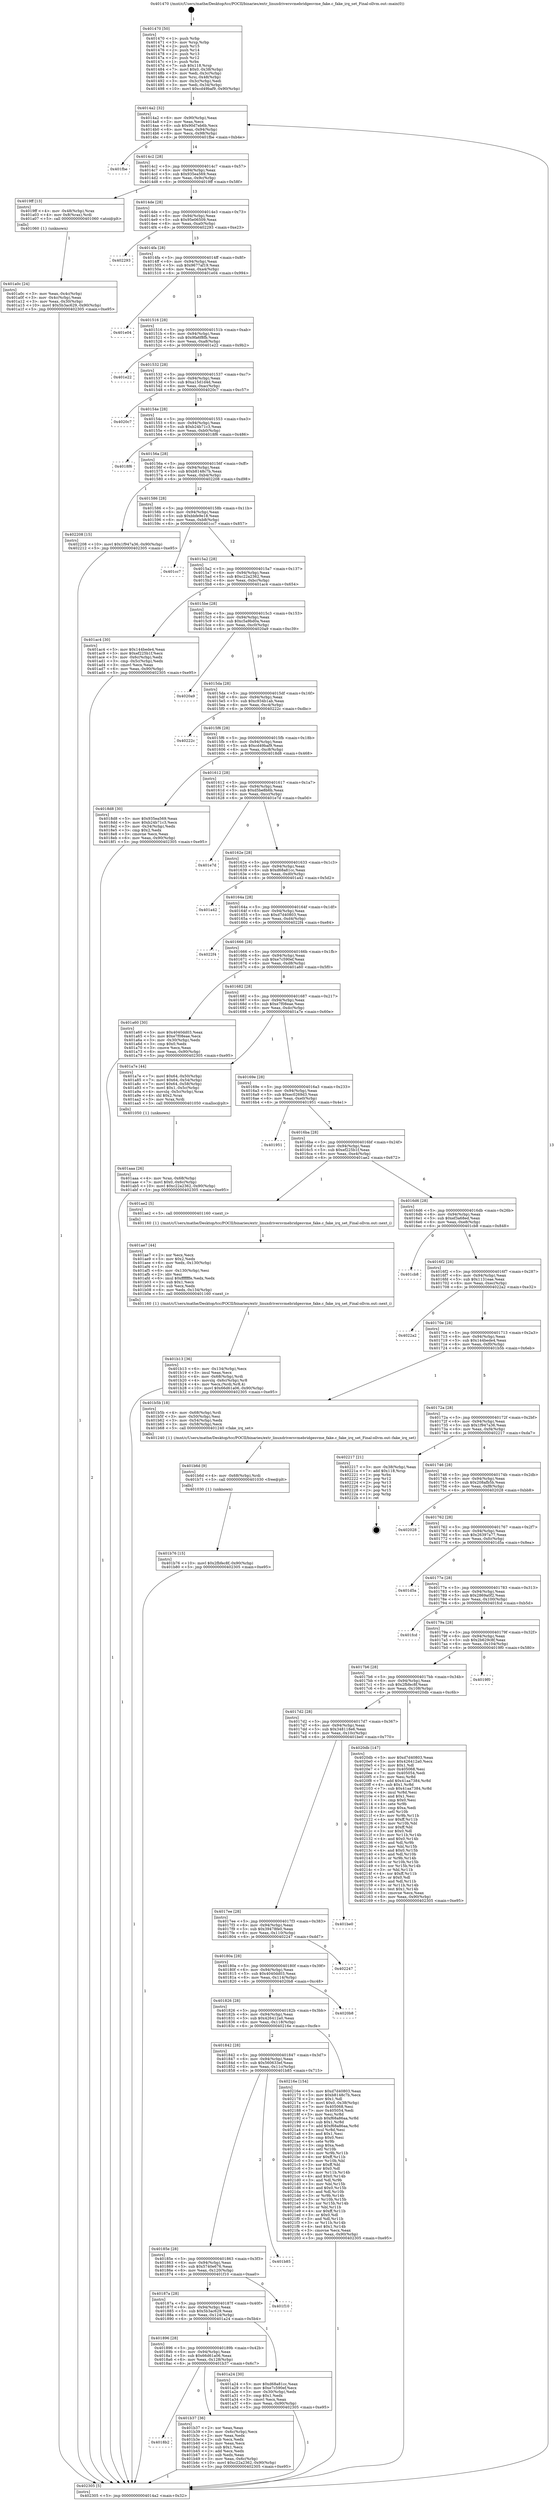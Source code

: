 digraph "0x401470" {
  label = "0x401470 (/mnt/c/Users/mathe/Desktop/tcc/POCII/binaries/extr_linuxdriversvmebridgesvme_fake.c_fake_irq_set_Final-ollvm.out::main(0))"
  labelloc = "t"
  node[shape=record]

  Entry [label="",width=0.3,height=0.3,shape=circle,fillcolor=black,style=filled]
  "0x4014a2" [label="{
     0x4014a2 [32]\l
     | [instrs]\l
     &nbsp;&nbsp;0x4014a2 \<+6\>: mov -0x90(%rbp),%eax\l
     &nbsp;&nbsp;0x4014a8 \<+2\>: mov %eax,%ecx\l
     &nbsp;&nbsp;0x4014aa \<+6\>: sub $0x90d7eb6b,%ecx\l
     &nbsp;&nbsp;0x4014b0 \<+6\>: mov %eax,-0x94(%rbp)\l
     &nbsp;&nbsp;0x4014b6 \<+6\>: mov %ecx,-0x98(%rbp)\l
     &nbsp;&nbsp;0x4014bc \<+6\>: je 0000000000401fbe \<main+0xb4e\>\l
  }"]
  "0x401fbe" [label="{
     0x401fbe\l
  }", style=dashed]
  "0x4014c2" [label="{
     0x4014c2 [28]\l
     | [instrs]\l
     &nbsp;&nbsp;0x4014c2 \<+5\>: jmp 00000000004014c7 \<main+0x57\>\l
     &nbsp;&nbsp;0x4014c7 \<+6\>: mov -0x94(%rbp),%eax\l
     &nbsp;&nbsp;0x4014cd \<+5\>: sub $0x935ea569,%eax\l
     &nbsp;&nbsp;0x4014d2 \<+6\>: mov %eax,-0x9c(%rbp)\l
     &nbsp;&nbsp;0x4014d8 \<+6\>: je 00000000004019ff \<main+0x58f\>\l
  }"]
  Exit [label="",width=0.3,height=0.3,shape=circle,fillcolor=black,style=filled,peripheries=2]
  "0x4019ff" [label="{
     0x4019ff [13]\l
     | [instrs]\l
     &nbsp;&nbsp;0x4019ff \<+4\>: mov -0x48(%rbp),%rax\l
     &nbsp;&nbsp;0x401a03 \<+4\>: mov 0x8(%rax),%rdi\l
     &nbsp;&nbsp;0x401a07 \<+5\>: call 0000000000401060 \<atoi@plt\>\l
     | [calls]\l
     &nbsp;&nbsp;0x401060 \{1\} (unknown)\l
  }"]
  "0x4014de" [label="{
     0x4014de [28]\l
     | [instrs]\l
     &nbsp;&nbsp;0x4014de \<+5\>: jmp 00000000004014e3 \<main+0x73\>\l
     &nbsp;&nbsp;0x4014e3 \<+6\>: mov -0x94(%rbp),%eax\l
     &nbsp;&nbsp;0x4014e9 \<+5\>: sub $0x95e06509,%eax\l
     &nbsp;&nbsp;0x4014ee \<+6\>: mov %eax,-0xa0(%rbp)\l
     &nbsp;&nbsp;0x4014f4 \<+6\>: je 0000000000402293 \<main+0xe23\>\l
  }"]
  "0x401b76" [label="{
     0x401b76 [15]\l
     | [instrs]\l
     &nbsp;&nbsp;0x401b76 \<+10\>: movl $0x2fbfec8f,-0x90(%rbp)\l
     &nbsp;&nbsp;0x401b80 \<+5\>: jmp 0000000000402305 \<main+0xe95\>\l
  }"]
  "0x402293" [label="{
     0x402293\l
  }", style=dashed]
  "0x4014fa" [label="{
     0x4014fa [28]\l
     | [instrs]\l
     &nbsp;&nbsp;0x4014fa \<+5\>: jmp 00000000004014ff \<main+0x8f\>\l
     &nbsp;&nbsp;0x4014ff \<+6\>: mov -0x94(%rbp),%eax\l
     &nbsp;&nbsp;0x401505 \<+5\>: sub $0x9677af19,%eax\l
     &nbsp;&nbsp;0x40150a \<+6\>: mov %eax,-0xa4(%rbp)\l
     &nbsp;&nbsp;0x401510 \<+6\>: je 0000000000401e04 \<main+0x994\>\l
  }"]
  "0x401b6d" [label="{
     0x401b6d [9]\l
     | [instrs]\l
     &nbsp;&nbsp;0x401b6d \<+4\>: mov -0x68(%rbp),%rdi\l
     &nbsp;&nbsp;0x401b71 \<+5\>: call 0000000000401030 \<free@plt\>\l
     | [calls]\l
     &nbsp;&nbsp;0x401030 \{1\} (unknown)\l
  }"]
  "0x401e04" [label="{
     0x401e04\l
  }", style=dashed]
  "0x401516" [label="{
     0x401516 [28]\l
     | [instrs]\l
     &nbsp;&nbsp;0x401516 \<+5\>: jmp 000000000040151b \<main+0xab\>\l
     &nbsp;&nbsp;0x40151b \<+6\>: mov -0x94(%rbp),%eax\l
     &nbsp;&nbsp;0x401521 \<+5\>: sub $0x9fa6f8fb,%eax\l
     &nbsp;&nbsp;0x401526 \<+6\>: mov %eax,-0xa8(%rbp)\l
     &nbsp;&nbsp;0x40152c \<+6\>: je 0000000000401e22 \<main+0x9b2\>\l
  }"]
  "0x4018b2" [label="{
     0x4018b2\l
  }", style=dashed]
  "0x401e22" [label="{
     0x401e22\l
  }", style=dashed]
  "0x401532" [label="{
     0x401532 [28]\l
     | [instrs]\l
     &nbsp;&nbsp;0x401532 \<+5\>: jmp 0000000000401537 \<main+0xc7\>\l
     &nbsp;&nbsp;0x401537 \<+6\>: mov -0x94(%rbp),%eax\l
     &nbsp;&nbsp;0x40153d \<+5\>: sub $0xa15d1d4d,%eax\l
     &nbsp;&nbsp;0x401542 \<+6\>: mov %eax,-0xac(%rbp)\l
     &nbsp;&nbsp;0x401548 \<+6\>: je 00000000004020c7 \<main+0xc57\>\l
  }"]
  "0x401b37" [label="{
     0x401b37 [36]\l
     | [instrs]\l
     &nbsp;&nbsp;0x401b37 \<+2\>: xor %eax,%eax\l
     &nbsp;&nbsp;0x401b39 \<+3\>: mov -0x6c(%rbp),%ecx\l
     &nbsp;&nbsp;0x401b3c \<+2\>: mov %eax,%edx\l
     &nbsp;&nbsp;0x401b3e \<+2\>: sub %ecx,%edx\l
     &nbsp;&nbsp;0x401b40 \<+2\>: mov %eax,%ecx\l
     &nbsp;&nbsp;0x401b42 \<+3\>: sub $0x1,%ecx\l
     &nbsp;&nbsp;0x401b45 \<+2\>: add %ecx,%edx\l
     &nbsp;&nbsp;0x401b47 \<+2\>: sub %edx,%eax\l
     &nbsp;&nbsp;0x401b49 \<+3\>: mov %eax,-0x6c(%rbp)\l
     &nbsp;&nbsp;0x401b4c \<+10\>: movl $0xc22a2362,-0x90(%rbp)\l
     &nbsp;&nbsp;0x401b56 \<+5\>: jmp 0000000000402305 \<main+0xe95\>\l
  }"]
  "0x4020c7" [label="{
     0x4020c7\l
  }", style=dashed]
  "0x40154e" [label="{
     0x40154e [28]\l
     | [instrs]\l
     &nbsp;&nbsp;0x40154e \<+5\>: jmp 0000000000401553 \<main+0xe3\>\l
     &nbsp;&nbsp;0x401553 \<+6\>: mov -0x94(%rbp),%eax\l
     &nbsp;&nbsp;0x401559 \<+5\>: sub $0xb24b71c3,%eax\l
     &nbsp;&nbsp;0x40155e \<+6\>: mov %eax,-0xb0(%rbp)\l
     &nbsp;&nbsp;0x401564 \<+6\>: je 00000000004018f6 \<main+0x486\>\l
  }"]
  "0x401b13" [label="{
     0x401b13 [36]\l
     | [instrs]\l
     &nbsp;&nbsp;0x401b13 \<+6\>: mov -0x134(%rbp),%ecx\l
     &nbsp;&nbsp;0x401b19 \<+3\>: imul %eax,%ecx\l
     &nbsp;&nbsp;0x401b1c \<+4\>: mov -0x68(%rbp),%rdi\l
     &nbsp;&nbsp;0x401b20 \<+4\>: movslq -0x6c(%rbp),%r8\l
     &nbsp;&nbsp;0x401b24 \<+4\>: mov %ecx,(%rdi,%r8,4)\l
     &nbsp;&nbsp;0x401b28 \<+10\>: movl $0x66d61a06,-0x90(%rbp)\l
     &nbsp;&nbsp;0x401b32 \<+5\>: jmp 0000000000402305 \<main+0xe95\>\l
  }"]
  "0x4018f6" [label="{
     0x4018f6\l
  }", style=dashed]
  "0x40156a" [label="{
     0x40156a [28]\l
     | [instrs]\l
     &nbsp;&nbsp;0x40156a \<+5\>: jmp 000000000040156f \<main+0xff\>\l
     &nbsp;&nbsp;0x40156f \<+6\>: mov -0x94(%rbp),%eax\l
     &nbsp;&nbsp;0x401575 \<+5\>: sub $0xb8148c7b,%eax\l
     &nbsp;&nbsp;0x40157a \<+6\>: mov %eax,-0xb4(%rbp)\l
     &nbsp;&nbsp;0x401580 \<+6\>: je 0000000000402208 \<main+0xd98\>\l
  }"]
  "0x401ae7" [label="{
     0x401ae7 [44]\l
     | [instrs]\l
     &nbsp;&nbsp;0x401ae7 \<+2\>: xor %ecx,%ecx\l
     &nbsp;&nbsp;0x401ae9 \<+5\>: mov $0x2,%edx\l
     &nbsp;&nbsp;0x401aee \<+6\>: mov %edx,-0x130(%rbp)\l
     &nbsp;&nbsp;0x401af4 \<+1\>: cltd\l
     &nbsp;&nbsp;0x401af5 \<+6\>: mov -0x130(%rbp),%esi\l
     &nbsp;&nbsp;0x401afb \<+2\>: idiv %esi\l
     &nbsp;&nbsp;0x401afd \<+6\>: imul $0xfffffffe,%edx,%edx\l
     &nbsp;&nbsp;0x401b03 \<+3\>: sub $0x1,%ecx\l
     &nbsp;&nbsp;0x401b06 \<+2\>: sub %ecx,%edx\l
     &nbsp;&nbsp;0x401b08 \<+6\>: mov %edx,-0x134(%rbp)\l
     &nbsp;&nbsp;0x401b0e \<+5\>: call 0000000000401160 \<next_i\>\l
     | [calls]\l
     &nbsp;&nbsp;0x401160 \{1\} (/mnt/c/Users/mathe/Desktop/tcc/POCII/binaries/extr_linuxdriversvmebridgesvme_fake.c_fake_irq_set_Final-ollvm.out::next_i)\l
  }"]
  "0x402208" [label="{
     0x402208 [15]\l
     | [instrs]\l
     &nbsp;&nbsp;0x402208 \<+10\>: movl $0x1f947a36,-0x90(%rbp)\l
     &nbsp;&nbsp;0x402212 \<+5\>: jmp 0000000000402305 \<main+0xe95\>\l
  }"]
  "0x401586" [label="{
     0x401586 [28]\l
     | [instrs]\l
     &nbsp;&nbsp;0x401586 \<+5\>: jmp 000000000040158b \<main+0x11b\>\l
     &nbsp;&nbsp;0x40158b \<+6\>: mov -0x94(%rbp),%eax\l
     &nbsp;&nbsp;0x401591 \<+5\>: sub $0xbbfe9e18,%eax\l
     &nbsp;&nbsp;0x401596 \<+6\>: mov %eax,-0xb8(%rbp)\l
     &nbsp;&nbsp;0x40159c \<+6\>: je 0000000000401cc7 \<main+0x857\>\l
  }"]
  "0x401aaa" [label="{
     0x401aaa [26]\l
     | [instrs]\l
     &nbsp;&nbsp;0x401aaa \<+4\>: mov %rax,-0x68(%rbp)\l
     &nbsp;&nbsp;0x401aae \<+7\>: movl $0x0,-0x6c(%rbp)\l
     &nbsp;&nbsp;0x401ab5 \<+10\>: movl $0xc22a2362,-0x90(%rbp)\l
     &nbsp;&nbsp;0x401abf \<+5\>: jmp 0000000000402305 \<main+0xe95\>\l
  }"]
  "0x401cc7" [label="{
     0x401cc7\l
  }", style=dashed]
  "0x4015a2" [label="{
     0x4015a2 [28]\l
     | [instrs]\l
     &nbsp;&nbsp;0x4015a2 \<+5\>: jmp 00000000004015a7 \<main+0x137\>\l
     &nbsp;&nbsp;0x4015a7 \<+6\>: mov -0x94(%rbp),%eax\l
     &nbsp;&nbsp;0x4015ad \<+5\>: sub $0xc22a2362,%eax\l
     &nbsp;&nbsp;0x4015b2 \<+6\>: mov %eax,-0xbc(%rbp)\l
     &nbsp;&nbsp;0x4015b8 \<+6\>: je 0000000000401ac4 \<main+0x654\>\l
  }"]
  "0x401896" [label="{
     0x401896 [28]\l
     | [instrs]\l
     &nbsp;&nbsp;0x401896 \<+5\>: jmp 000000000040189b \<main+0x42b\>\l
     &nbsp;&nbsp;0x40189b \<+6\>: mov -0x94(%rbp),%eax\l
     &nbsp;&nbsp;0x4018a1 \<+5\>: sub $0x66d61a06,%eax\l
     &nbsp;&nbsp;0x4018a6 \<+6\>: mov %eax,-0x128(%rbp)\l
     &nbsp;&nbsp;0x4018ac \<+6\>: je 0000000000401b37 \<main+0x6c7\>\l
  }"]
  "0x401ac4" [label="{
     0x401ac4 [30]\l
     | [instrs]\l
     &nbsp;&nbsp;0x401ac4 \<+5\>: mov $0x144bede4,%eax\l
     &nbsp;&nbsp;0x401ac9 \<+5\>: mov $0xef225b1f,%ecx\l
     &nbsp;&nbsp;0x401ace \<+3\>: mov -0x6c(%rbp),%edx\l
     &nbsp;&nbsp;0x401ad1 \<+3\>: cmp -0x5c(%rbp),%edx\l
     &nbsp;&nbsp;0x401ad4 \<+3\>: cmovl %ecx,%eax\l
     &nbsp;&nbsp;0x401ad7 \<+6\>: mov %eax,-0x90(%rbp)\l
     &nbsp;&nbsp;0x401add \<+5\>: jmp 0000000000402305 \<main+0xe95\>\l
  }"]
  "0x4015be" [label="{
     0x4015be [28]\l
     | [instrs]\l
     &nbsp;&nbsp;0x4015be \<+5\>: jmp 00000000004015c3 \<main+0x153\>\l
     &nbsp;&nbsp;0x4015c3 \<+6\>: mov -0x94(%rbp),%eax\l
     &nbsp;&nbsp;0x4015c9 \<+5\>: sub $0xc5a9bd0a,%eax\l
     &nbsp;&nbsp;0x4015ce \<+6\>: mov %eax,-0xc0(%rbp)\l
     &nbsp;&nbsp;0x4015d4 \<+6\>: je 00000000004020a9 \<main+0xc39\>\l
  }"]
  "0x401a24" [label="{
     0x401a24 [30]\l
     | [instrs]\l
     &nbsp;&nbsp;0x401a24 \<+5\>: mov $0xd68a81cc,%eax\l
     &nbsp;&nbsp;0x401a29 \<+5\>: mov $0xe7c590ef,%ecx\l
     &nbsp;&nbsp;0x401a2e \<+3\>: mov -0x30(%rbp),%edx\l
     &nbsp;&nbsp;0x401a31 \<+3\>: cmp $0x1,%edx\l
     &nbsp;&nbsp;0x401a34 \<+3\>: cmovl %ecx,%eax\l
     &nbsp;&nbsp;0x401a37 \<+6\>: mov %eax,-0x90(%rbp)\l
     &nbsp;&nbsp;0x401a3d \<+5\>: jmp 0000000000402305 \<main+0xe95\>\l
  }"]
  "0x4020a9" [label="{
     0x4020a9\l
  }", style=dashed]
  "0x4015da" [label="{
     0x4015da [28]\l
     | [instrs]\l
     &nbsp;&nbsp;0x4015da \<+5\>: jmp 00000000004015df \<main+0x16f\>\l
     &nbsp;&nbsp;0x4015df \<+6\>: mov -0x94(%rbp),%eax\l
     &nbsp;&nbsp;0x4015e5 \<+5\>: sub $0xc934b1ab,%eax\l
     &nbsp;&nbsp;0x4015ea \<+6\>: mov %eax,-0xc4(%rbp)\l
     &nbsp;&nbsp;0x4015f0 \<+6\>: je 000000000040222c \<main+0xdbc\>\l
  }"]
  "0x40187a" [label="{
     0x40187a [28]\l
     | [instrs]\l
     &nbsp;&nbsp;0x40187a \<+5\>: jmp 000000000040187f \<main+0x40f\>\l
     &nbsp;&nbsp;0x40187f \<+6\>: mov -0x94(%rbp),%eax\l
     &nbsp;&nbsp;0x401885 \<+5\>: sub $0x5b3ac629,%eax\l
     &nbsp;&nbsp;0x40188a \<+6\>: mov %eax,-0x124(%rbp)\l
     &nbsp;&nbsp;0x401890 \<+6\>: je 0000000000401a24 \<main+0x5b4\>\l
  }"]
  "0x40222c" [label="{
     0x40222c\l
  }", style=dashed]
  "0x4015f6" [label="{
     0x4015f6 [28]\l
     | [instrs]\l
     &nbsp;&nbsp;0x4015f6 \<+5\>: jmp 00000000004015fb \<main+0x18b\>\l
     &nbsp;&nbsp;0x4015fb \<+6\>: mov -0x94(%rbp),%eax\l
     &nbsp;&nbsp;0x401601 \<+5\>: sub $0xcd49baf9,%eax\l
     &nbsp;&nbsp;0x401606 \<+6\>: mov %eax,-0xc8(%rbp)\l
     &nbsp;&nbsp;0x40160c \<+6\>: je 00000000004018d8 \<main+0x468\>\l
  }"]
  "0x401f10" [label="{
     0x401f10\l
  }", style=dashed]
  "0x4018d8" [label="{
     0x4018d8 [30]\l
     | [instrs]\l
     &nbsp;&nbsp;0x4018d8 \<+5\>: mov $0x935ea569,%eax\l
     &nbsp;&nbsp;0x4018dd \<+5\>: mov $0xb24b71c3,%ecx\l
     &nbsp;&nbsp;0x4018e2 \<+3\>: mov -0x34(%rbp),%edx\l
     &nbsp;&nbsp;0x4018e5 \<+3\>: cmp $0x2,%edx\l
     &nbsp;&nbsp;0x4018e8 \<+3\>: cmovne %ecx,%eax\l
     &nbsp;&nbsp;0x4018eb \<+6\>: mov %eax,-0x90(%rbp)\l
     &nbsp;&nbsp;0x4018f1 \<+5\>: jmp 0000000000402305 \<main+0xe95\>\l
  }"]
  "0x401612" [label="{
     0x401612 [28]\l
     | [instrs]\l
     &nbsp;&nbsp;0x401612 \<+5\>: jmp 0000000000401617 \<main+0x1a7\>\l
     &nbsp;&nbsp;0x401617 \<+6\>: mov -0x94(%rbp),%eax\l
     &nbsp;&nbsp;0x40161d \<+5\>: sub $0xd5be8b6b,%eax\l
     &nbsp;&nbsp;0x401622 \<+6\>: mov %eax,-0xcc(%rbp)\l
     &nbsp;&nbsp;0x401628 \<+6\>: je 0000000000401e7d \<main+0xa0d\>\l
  }"]
  "0x402305" [label="{
     0x402305 [5]\l
     | [instrs]\l
     &nbsp;&nbsp;0x402305 \<+5\>: jmp 00000000004014a2 \<main+0x32\>\l
  }"]
  "0x401470" [label="{
     0x401470 [50]\l
     | [instrs]\l
     &nbsp;&nbsp;0x401470 \<+1\>: push %rbp\l
     &nbsp;&nbsp;0x401471 \<+3\>: mov %rsp,%rbp\l
     &nbsp;&nbsp;0x401474 \<+2\>: push %r15\l
     &nbsp;&nbsp;0x401476 \<+2\>: push %r14\l
     &nbsp;&nbsp;0x401478 \<+2\>: push %r13\l
     &nbsp;&nbsp;0x40147a \<+2\>: push %r12\l
     &nbsp;&nbsp;0x40147c \<+1\>: push %rbx\l
     &nbsp;&nbsp;0x40147d \<+7\>: sub $0x118,%rsp\l
     &nbsp;&nbsp;0x401484 \<+7\>: movl $0x0,-0x38(%rbp)\l
     &nbsp;&nbsp;0x40148b \<+3\>: mov %edi,-0x3c(%rbp)\l
     &nbsp;&nbsp;0x40148e \<+4\>: mov %rsi,-0x48(%rbp)\l
     &nbsp;&nbsp;0x401492 \<+3\>: mov -0x3c(%rbp),%edi\l
     &nbsp;&nbsp;0x401495 \<+3\>: mov %edi,-0x34(%rbp)\l
     &nbsp;&nbsp;0x401498 \<+10\>: movl $0xcd49baf9,-0x90(%rbp)\l
  }"]
  "0x401a0c" [label="{
     0x401a0c [24]\l
     | [instrs]\l
     &nbsp;&nbsp;0x401a0c \<+3\>: mov %eax,-0x4c(%rbp)\l
     &nbsp;&nbsp;0x401a0f \<+3\>: mov -0x4c(%rbp),%eax\l
     &nbsp;&nbsp;0x401a12 \<+3\>: mov %eax,-0x30(%rbp)\l
     &nbsp;&nbsp;0x401a15 \<+10\>: movl $0x5b3ac629,-0x90(%rbp)\l
     &nbsp;&nbsp;0x401a1f \<+5\>: jmp 0000000000402305 \<main+0xe95\>\l
  }"]
  "0x40185e" [label="{
     0x40185e [28]\l
     | [instrs]\l
     &nbsp;&nbsp;0x40185e \<+5\>: jmp 0000000000401863 \<main+0x3f3\>\l
     &nbsp;&nbsp;0x401863 \<+6\>: mov -0x94(%rbp),%eax\l
     &nbsp;&nbsp;0x401869 \<+5\>: sub $0x5740e676,%eax\l
     &nbsp;&nbsp;0x40186e \<+6\>: mov %eax,-0x120(%rbp)\l
     &nbsp;&nbsp;0x401874 \<+6\>: je 0000000000401f10 \<main+0xaa0\>\l
  }"]
  "0x401e7d" [label="{
     0x401e7d\l
  }", style=dashed]
  "0x40162e" [label="{
     0x40162e [28]\l
     | [instrs]\l
     &nbsp;&nbsp;0x40162e \<+5\>: jmp 0000000000401633 \<main+0x1c3\>\l
     &nbsp;&nbsp;0x401633 \<+6\>: mov -0x94(%rbp),%eax\l
     &nbsp;&nbsp;0x401639 \<+5\>: sub $0xd68a81cc,%eax\l
     &nbsp;&nbsp;0x40163e \<+6\>: mov %eax,-0xd0(%rbp)\l
     &nbsp;&nbsp;0x401644 \<+6\>: je 0000000000401a42 \<main+0x5d2\>\l
  }"]
  "0x401b85" [label="{
     0x401b85\l
  }", style=dashed]
  "0x401a42" [label="{
     0x401a42\l
  }", style=dashed]
  "0x40164a" [label="{
     0x40164a [28]\l
     | [instrs]\l
     &nbsp;&nbsp;0x40164a \<+5\>: jmp 000000000040164f \<main+0x1df\>\l
     &nbsp;&nbsp;0x40164f \<+6\>: mov -0x94(%rbp),%eax\l
     &nbsp;&nbsp;0x401655 \<+5\>: sub $0xd7d40803,%eax\l
     &nbsp;&nbsp;0x40165a \<+6\>: mov %eax,-0xd4(%rbp)\l
     &nbsp;&nbsp;0x401660 \<+6\>: je 00000000004022f4 \<main+0xe84\>\l
  }"]
  "0x401842" [label="{
     0x401842 [28]\l
     | [instrs]\l
     &nbsp;&nbsp;0x401842 \<+5\>: jmp 0000000000401847 \<main+0x3d7\>\l
     &nbsp;&nbsp;0x401847 \<+6\>: mov -0x94(%rbp),%eax\l
     &nbsp;&nbsp;0x40184d \<+5\>: sub $0x560633ef,%eax\l
     &nbsp;&nbsp;0x401852 \<+6\>: mov %eax,-0x11c(%rbp)\l
     &nbsp;&nbsp;0x401858 \<+6\>: je 0000000000401b85 \<main+0x715\>\l
  }"]
  "0x4022f4" [label="{
     0x4022f4\l
  }", style=dashed]
  "0x401666" [label="{
     0x401666 [28]\l
     | [instrs]\l
     &nbsp;&nbsp;0x401666 \<+5\>: jmp 000000000040166b \<main+0x1fb\>\l
     &nbsp;&nbsp;0x40166b \<+6\>: mov -0x94(%rbp),%eax\l
     &nbsp;&nbsp;0x401671 \<+5\>: sub $0xe7c590ef,%eax\l
     &nbsp;&nbsp;0x401676 \<+6\>: mov %eax,-0xd8(%rbp)\l
     &nbsp;&nbsp;0x40167c \<+6\>: je 0000000000401a60 \<main+0x5f0\>\l
  }"]
  "0x40216e" [label="{
     0x40216e [154]\l
     | [instrs]\l
     &nbsp;&nbsp;0x40216e \<+5\>: mov $0xd7d40803,%eax\l
     &nbsp;&nbsp;0x402173 \<+5\>: mov $0xb8148c7b,%ecx\l
     &nbsp;&nbsp;0x402178 \<+2\>: mov $0x1,%dl\l
     &nbsp;&nbsp;0x40217a \<+7\>: movl $0x0,-0x38(%rbp)\l
     &nbsp;&nbsp;0x402181 \<+7\>: mov 0x405068,%esi\l
     &nbsp;&nbsp;0x402188 \<+7\>: mov 0x405054,%edi\l
     &nbsp;&nbsp;0x40218f \<+3\>: mov %esi,%r8d\l
     &nbsp;&nbsp;0x402192 \<+7\>: sub $0xf68a86aa,%r8d\l
     &nbsp;&nbsp;0x402199 \<+4\>: sub $0x1,%r8d\l
     &nbsp;&nbsp;0x40219d \<+7\>: add $0xf68a86aa,%r8d\l
     &nbsp;&nbsp;0x4021a4 \<+4\>: imul %r8d,%esi\l
     &nbsp;&nbsp;0x4021a8 \<+3\>: and $0x1,%esi\l
     &nbsp;&nbsp;0x4021ab \<+3\>: cmp $0x0,%esi\l
     &nbsp;&nbsp;0x4021ae \<+4\>: sete %r9b\l
     &nbsp;&nbsp;0x4021b2 \<+3\>: cmp $0xa,%edi\l
     &nbsp;&nbsp;0x4021b5 \<+4\>: setl %r10b\l
     &nbsp;&nbsp;0x4021b9 \<+3\>: mov %r9b,%r11b\l
     &nbsp;&nbsp;0x4021bc \<+4\>: xor $0xff,%r11b\l
     &nbsp;&nbsp;0x4021c0 \<+3\>: mov %r10b,%bl\l
     &nbsp;&nbsp;0x4021c3 \<+3\>: xor $0xff,%bl\l
     &nbsp;&nbsp;0x4021c6 \<+3\>: xor $0x0,%dl\l
     &nbsp;&nbsp;0x4021c9 \<+3\>: mov %r11b,%r14b\l
     &nbsp;&nbsp;0x4021cc \<+4\>: and $0x0,%r14b\l
     &nbsp;&nbsp;0x4021d0 \<+3\>: and %dl,%r9b\l
     &nbsp;&nbsp;0x4021d3 \<+3\>: mov %bl,%r15b\l
     &nbsp;&nbsp;0x4021d6 \<+4\>: and $0x0,%r15b\l
     &nbsp;&nbsp;0x4021da \<+3\>: and %dl,%r10b\l
     &nbsp;&nbsp;0x4021dd \<+3\>: or %r9b,%r14b\l
     &nbsp;&nbsp;0x4021e0 \<+3\>: or %r10b,%r15b\l
     &nbsp;&nbsp;0x4021e3 \<+3\>: xor %r15b,%r14b\l
     &nbsp;&nbsp;0x4021e6 \<+3\>: or %bl,%r11b\l
     &nbsp;&nbsp;0x4021e9 \<+4\>: xor $0xff,%r11b\l
     &nbsp;&nbsp;0x4021ed \<+3\>: or $0x0,%dl\l
     &nbsp;&nbsp;0x4021f0 \<+3\>: and %dl,%r11b\l
     &nbsp;&nbsp;0x4021f3 \<+3\>: or %r11b,%r14b\l
     &nbsp;&nbsp;0x4021f6 \<+4\>: test $0x1,%r14b\l
     &nbsp;&nbsp;0x4021fa \<+3\>: cmovne %ecx,%eax\l
     &nbsp;&nbsp;0x4021fd \<+6\>: mov %eax,-0x90(%rbp)\l
     &nbsp;&nbsp;0x402203 \<+5\>: jmp 0000000000402305 \<main+0xe95\>\l
  }"]
  "0x401a60" [label="{
     0x401a60 [30]\l
     | [instrs]\l
     &nbsp;&nbsp;0x401a60 \<+5\>: mov $0x4040dd03,%eax\l
     &nbsp;&nbsp;0x401a65 \<+5\>: mov $0xe7f08eae,%ecx\l
     &nbsp;&nbsp;0x401a6a \<+3\>: mov -0x30(%rbp),%edx\l
     &nbsp;&nbsp;0x401a6d \<+3\>: cmp $0x0,%edx\l
     &nbsp;&nbsp;0x401a70 \<+3\>: cmove %ecx,%eax\l
     &nbsp;&nbsp;0x401a73 \<+6\>: mov %eax,-0x90(%rbp)\l
     &nbsp;&nbsp;0x401a79 \<+5\>: jmp 0000000000402305 \<main+0xe95\>\l
  }"]
  "0x401682" [label="{
     0x401682 [28]\l
     | [instrs]\l
     &nbsp;&nbsp;0x401682 \<+5\>: jmp 0000000000401687 \<main+0x217\>\l
     &nbsp;&nbsp;0x401687 \<+6\>: mov -0x94(%rbp),%eax\l
     &nbsp;&nbsp;0x40168d \<+5\>: sub $0xe7f08eae,%eax\l
     &nbsp;&nbsp;0x401692 \<+6\>: mov %eax,-0xdc(%rbp)\l
     &nbsp;&nbsp;0x401698 \<+6\>: je 0000000000401a7e \<main+0x60e\>\l
  }"]
  "0x401826" [label="{
     0x401826 [28]\l
     | [instrs]\l
     &nbsp;&nbsp;0x401826 \<+5\>: jmp 000000000040182b \<main+0x3bb\>\l
     &nbsp;&nbsp;0x40182b \<+6\>: mov -0x94(%rbp),%eax\l
     &nbsp;&nbsp;0x401831 \<+5\>: sub $0x426412a0,%eax\l
     &nbsp;&nbsp;0x401836 \<+6\>: mov %eax,-0x118(%rbp)\l
     &nbsp;&nbsp;0x40183c \<+6\>: je 000000000040216e \<main+0xcfe\>\l
  }"]
  "0x401a7e" [label="{
     0x401a7e [44]\l
     | [instrs]\l
     &nbsp;&nbsp;0x401a7e \<+7\>: movl $0x64,-0x50(%rbp)\l
     &nbsp;&nbsp;0x401a85 \<+7\>: movl $0x64,-0x54(%rbp)\l
     &nbsp;&nbsp;0x401a8c \<+7\>: movl $0x64,-0x58(%rbp)\l
     &nbsp;&nbsp;0x401a93 \<+7\>: movl $0x1,-0x5c(%rbp)\l
     &nbsp;&nbsp;0x401a9a \<+4\>: movslq -0x5c(%rbp),%rax\l
     &nbsp;&nbsp;0x401a9e \<+4\>: shl $0x2,%rax\l
     &nbsp;&nbsp;0x401aa2 \<+3\>: mov %rax,%rdi\l
     &nbsp;&nbsp;0x401aa5 \<+5\>: call 0000000000401050 \<malloc@plt\>\l
     | [calls]\l
     &nbsp;&nbsp;0x401050 \{1\} (unknown)\l
  }"]
  "0x40169e" [label="{
     0x40169e [28]\l
     | [instrs]\l
     &nbsp;&nbsp;0x40169e \<+5\>: jmp 00000000004016a3 \<main+0x233\>\l
     &nbsp;&nbsp;0x4016a3 \<+6\>: mov -0x94(%rbp),%eax\l
     &nbsp;&nbsp;0x4016a9 \<+5\>: sub $0xec0269d3,%eax\l
     &nbsp;&nbsp;0x4016ae \<+6\>: mov %eax,-0xe0(%rbp)\l
     &nbsp;&nbsp;0x4016b4 \<+6\>: je 0000000000401951 \<main+0x4e1\>\l
  }"]
  "0x4020b8" [label="{
     0x4020b8\l
  }", style=dashed]
  "0x401951" [label="{
     0x401951\l
  }", style=dashed]
  "0x4016ba" [label="{
     0x4016ba [28]\l
     | [instrs]\l
     &nbsp;&nbsp;0x4016ba \<+5\>: jmp 00000000004016bf \<main+0x24f\>\l
     &nbsp;&nbsp;0x4016bf \<+6\>: mov -0x94(%rbp),%eax\l
     &nbsp;&nbsp;0x4016c5 \<+5\>: sub $0xef225b1f,%eax\l
     &nbsp;&nbsp;0x4016ca \<+6\>: mov %eax,-0xe4(%rbp)\l
     &nbsp;&nbsp;0x4016d0 \<+6\>: je 0000000000401ae2 \<main+0x672\>\l
  }"]
  "0x40180a" [label="{
     0x40180a [28]\l
     | [instrs]\l
     &nbsp;&nbsp;0x40180a \<+5\>: jmp 000000000040180f \<main+0x39f\>\l
     &nbsp;&nbsp;0x40180f \<+6\>: mov -0x94(%rbp),%eax\l
     &nbsp;&nbsp;0x401815 \<+5\>: sub $0x4040dd03,%eax\l
     &nbsp;&nbsp;0x40181a \<+6\>: mov %eax,-0x114(%rbp)\l
     &nbsp;&nbsp;0x401820 \<+6\>: je 00000000004020b8 \<main+0xc48\>\l
  }"]
  "0x401ae2" [label="{
     0x401ae2 [5]\l
     | [instrs]\l
     &nbsp;&nbsp;0x401ae2 \<+5\>: call 0000000000401160 \<next_i\>\l
     | [calls]\l
     &nbsp;&nbsp;0x401160 \{1\} (/mnt/c/Users/mathe/Desktop/tcc/POCII/binaries/extr_linuxdriversvmebridgesvme_fake.c_fake_irq_set_Final-ollvm.out::next_i)\l
  }"]
  "0x4016d6" [label="{
     0x4016d6 [28]\l
     | [instrs]\l
     &nbsp;&nbsp;0x4016d6 \<+5\>: jmp 00000000004016db \<main+0x26b\>\l
     &nbsp;&nbsp;0x4016db \<+6\>: mov -0x94(%rbp),%eax\l
     &nbsp;&nbsp;0x4016e1 \<+5\>: sub $0xef3a68ed,%eax\l
     &nbsp;&nbsp;0x4016e6 \<+6\>: mov %eax,-0xe8(%rbp)\l
     &nbsp;&nbsp;0x4016ec \<+6\>: je 0000000000401cb8 \<main+0x848\>\l
  }"]
  "0x402247" [label="{
     0x402247\l
  }", style=dashed]
  "0x401cb8" [label="{
     0x401cb8\l
  }", style=dashed]
  "0x4016f2" [label="{
     0x4016f2 [28]\l
     | [instrs]\l
     &nbsp;&nbsp;0x4016f2 \<+5\>: jmp 00000000004016f7 \<main+0x287\>\l
     &nbsp;&nbsp;0x4016f7 \<+6\>: mov -0x94(%rbp),%eax\l
     &nbsp;&nbsp;0x4016fd \<+5\>: sub $0x1131eae,%eax\l
     &nbsp;&nbsp;0x401702 \<+6\>: mov %eax,-0xec(%rbp)\l
     &nbsp;&nbsp;0x401708 \<+6\>: je 00000000004022a2 \<main+0xe32\>\l
  }"]
  "0x4017ee" [label="{
     0x4017ee [28]\l
     | [instrs]\l
     &nbsp;&nbsp;0x4017ee \<+5\>: jmp 00000000004017f3 \<main+0x383\>\l
     &nbsp;&nbsp;0x4017f3 \<+6\>: mov -0x94(%rbp),%eax\l
     &nbsp;&nbsp;0x4017f9 \<+5\>: sub $0x39478fe0,%eax\l
     &nbsp;&nbsp;0x4017fe \<+6\>: mov %eax,-0x110(%rbp)\l
     &nbsp;&nbsp;0x401804 \<+6\>: je 0000000000402247 \<main+0xdd7\>\l
  }"]
  "0x4022a2" [label="{
     0x4022a2\l
  }", style=dashed]
  "0x40170e" [label="{
     0x40170e [28]\l
     | [instrs]\l
     &nbsp;&nbsp;0x40170e \<+5\>: jmp 0000000000401713 \<main+0x2a3\>\l
     &nbsp;&nbsp;0x401713 \<+6\>: mov -0x94(%rbp),%eax\l
     &nbsp;&nbsp;0x401719 \<+5\>: sub $0x144bede4,%eax\l
     &nbsp;&nbsp;0x40171e \<+6\>: mov %eax,-0xf0(%rbp)\l
     &nbsp;&nbsp;0x401724 \<+6\>: je 0000000000401b5b \<main+0x6eb\>\l
  }"]
  "0x401be0" [label="{
     0x401be0\l
  }", style=dashed]
  "0x401b5b" [label="{
     0x401b5b [18]\l
     | [instrs]\l
     &nbsp;&nbsp;0x401b5b \<+4\>: mov -0x68(%rbp),%rdi\l
     &nbsp;&nbsp;0x401b5f \<+3\>: mov -0x50(%rbp),%esi\l
     &nbsp;&nbsp;0x401b62 \<+3\>: mov -0x54(%rbp),%edx\l
     &nbsp;&nbsp;0x401b65 \<+3\>: mov -0x58(%rbp),%ecx\l
     &nbsp;&nbsp;0x401b68 \<+5\>: call 0000000000401240 \<fake_irq_set\>\l
     | [calls]\l
     &nbsp;&nbsp;0x401240 \{1\} (/mnt/c/Users/mathe/Desktop/tcc/POCII/binaries/extr_linuxdriversvmebridgesvme_fake.c_fake_irq_set_Final-ollvm.out::fake_irq_set)\l
  }"]
  "0x40172a" [label="{
     0x40172a [28]\l
     | [instrs]\l
     &nbsp;&nbsp;0x40172a \<+5\>: jmp 000000000040172f \<main+0x2bf\>\l
     &nbsp;&nbsp;0x40172f \<+6\>: mov -0x94(%rbp),%eax\l
     &nbsp;&nbsp;0x401735 \<+5\>: sub $0x1f947a36,%eax\l
     &nbsp;&nbsp;0x40173a \<+6\>: mov %eax,-0xf4(%rbp)\l
     &nbsp;&nbsp;0x401740 \<+6\>: je 0000000000402217 \<main+0xda7\>\l
  }"]
  "0x4017d2" [label="{
     0x4017d2 [28]\l
     | [instrs]\l
     &nbsp;&nbsp;0x4017d2 \<+5\>: jmp 00000000004017d7 \<main+0x367\>\l
     &nbsp;&nbsp;0x4017d7 \<+6\>: mov -0x94(%rbp),%eax\l
     &nbsp;&nbsp;0x4017dd \<+5\>: sub $0x348118e6,%eax\l
     &nbsp;&nbsp;0x4017e2 \<+6\>: mov %eax,-0x10c(%rbp)\l
     &nbsp;&nbsp;0x4017e8 \<+6\>: je 0000000000401be0 \<main+0x770\>\l
  }"]
  "0x402217" [label="{
     0x402217 [21]\l
     | [instrs]\l
     &nbsp;&nbsp;0x402217 \<+3\>: mov -0x38(%rbp),%eax\l
     &nbsp;&nbsp;0x40221a \<+7\>: add $0x118,%rsp\l
     &nbsp;&nbsp;0x402221 \<+1\>: pop %rbx\l
     &nbsp;&nbsp;0x402222 \<+2\>: pop %r12\l
     &nbsp;&nbsp;0x402224 \<+2\>: pop %r13\l
     &nbsp;&nbsp;0x402226 \<+2\>: pop %r14\l
     &nbsp;&nbsp;0x402228 \<+2\>: pop %r15\l
     &nbsp;&nbsp;0x40222a \<+1\>: pop %rbp\l
     &nbsp;&nbsp;0x40222b \<+1\>: ret\l
  }"]
  "0x401746" [label="{
     0x401746 [28]\l
     | [instrs]\l
     &nbsp;&nbsp;0x401746 \<+5\>: jmp 000000000040174b \<main+0x2db\>\l
     &nbsp;&nbsp;0x40174b \<+6\>: mov -0x94(%rbp),%eax\l
     &nbsp;&nbsp;0x401751 \<+5\>: sub $0x208afb5b,%eax\l
     &nbsp;&nbsp;0x401756 \<+6\>: mov %eax,-0xf8(%rbp)\l
     &nbsp;&nbsp;0x40175c \<+6\>: je 0000000000402028 \<main+0xbb8\>\l
  }"]
  "0x4020db" [label="{
     0x4020db [147]\l
     | [instrs]\l
     &nbsp;&nbsp;0x4020db \<+5\>: mov $0xd7d40803,%eax\l
     &nbsp;&nbsp;0x4020e0 \<+5\>: mov $0x426412a0,%ecx\l
     &nbsp;&nbsp;0x4020e5 \<+2\>: mov $0x1,%dl\l
     &nbsp;&nbsp;0x4020e7 \<+7\>: mov 0x405068,%esi\l
     &nbsp;&nbsp;0x4020ee \<+7\>: mov 0x405054,%edi\l
     &nbsp;&nbsp;0x4020f5 \<+3\>: mov %esi,%r8d\l
     &nbsp;&nbsp;0x4020f8 \<+7\>: add $0x41aa7384,%r8d\l
     &nbsp;&nbsp;0x4020ff \<+4\>: sub $0x1,%r8d\l
     &nbsp;&nbsp;0x402103 \<+7\>: sub $0x41aa7384,%r8d\l
     &nbsp;&nbsp;0x40210a \<+4\>: imul %r8d,%esi\l
     &nbsp;&nbsp;0x40210e \<+3\>: and $0x1,%esi\l
     &nbsp;&nbsp;0x402111 \<+3\>: cmp $0x0,%esi\l
     &nbsp;&nbsp;0x402114 \<+4\>: sete %r9b\l
     &nbsp;&nbsp;0x402118 \<+3\>: cmp $0xa,%edi\l
     &nbsp;&nbsp;0x40211b \<+4\>: setl %r10b\l
     &nbsp;&nbsp;0x40211f \<+3\>: mov %r9b,%r11b\l
     &nbsp;&nbsp;0x402122 \<+4\>: xor $0xff,%r11b\l
     &nbsp;&nbsp;0x402126 \<+3\>: mov %r10b,%bl\l
     &nbsp;&nbsp;0x402129 \<+3\>: xor $0xff,%bl\l
     &nbsp;&nbsp;0x40212c \<+3\>: xor $0x0,%dl\l
     &nbsp;&nbsp;0x40212f \<+3\>: mov %r11b,%r14b\l
     &nbsp;&nbsp;0x402132 \<+4\>: and $0x0,%r14b\l
     &nbsp;&nbsp;0x402136 \<+3\>: and %dl,%r9b\l
     &nbsp;&nbsp;0x402139 \<+3\>: mov %bl,%r15b\l
     &nbsp;&nbsp;0x40213c \<+4\>: and $0x0,%r15b\l
     &nbsp;&nbsp;0x402140 \<+3\>: and %dl,%r10b\l
     &nbsp;&nbsp;0x402143 \<+3\>: or %r9b,%r14b\l
     &nbsp;&nbsp;0x402146 \<+3\>: or %r10b,%r15b\l
     &nbsp;&nbsp;0x402149 \<+3\>: xor %r15b,%r14b\l
     &nbsp;&nbsp;0x40214c \<+3\>: or %bl,%r11b\l
     &nbsp;&nbsp;0x40214f \<+4\>: xor $0xff,%r11b\l
     &nbsp;&nbsp;0x402153 \<+3\>: or $0x0,%dl\l
     &nbsp;&nbsp;0x402156 \<+3\>: and %dl,%r11b\l
     &nbsp;&nbsp;0x402159 \<+3\>: or %r11b,%r14b\l
     &nbsp;&nbsp;0x40215c \<+4\>: test $0x1,%r14b\l
     &nbsp;&nbsp;0x402160 \<+3\>: cmovne %ecx,%eax\l
     &nbsp;&nbsp;0x402163 \<+6\>: mov %eax,-0x90(%rbp)\l
     &nbsp;&nbsp;0x402169 \<+5\>: jmp 0000000000402305 \<main+0xe95\>\l
  }"]
  "0x402028" [label="{
     0x402028\l
  }", style=dashed]
  "0x401762" [label="{
     0x401762 [28]\l
     | [instrs]\l
     &nbsp;&nbsp;0x401762 \<+5\>: jmp 0000000000401767 \<main+0x2f7\>\l
     &nbsp;&nbsp;0x401767 \<+6\>: mov -0x94(%rbp),%eax\l
     &nbsp;&nbsp;0x40176d \<+5\>: sub $0x26397a77,%eax\l
     &nbsp;&nbsp;0x401772 \<+6\>: mov %eax,-0xfc(%rbp)\l
     &nbsp;&nbsp;0x401778 \<+6\>: je 0000000000401d5a \<main+0x8ea\>\l
  }"]
  "0x4017b6" [label="{
     0x4017b6 [28]\l
     | [instrs]\l
     &nbsp;&nbsp;0x4017b6 \<+5\>: jmp 00000000004017bb \<main+0x34b\>\l
     &nbsp;&nbsp;0x4017bb \<+6\>: mov -0x94(%rbp),%eax\l
     &nbsp;&nbsp;0x4017c1 \<+5\>: sub $0x2fbfec8f,%eax\l
     &nbsp;&nbsp;0x4017c6 \<+6\>: mov %eax,-0x108(%rbp)\l
     &nbsp;&nbsp;0x4017cc \<+6\>: je 00000000004020db \<main+0xc6b\>\l
  }"]
  "0x401d5a" [label="{
     0x401d5a\l
  }", style=dashed]
  "0x40177e" [label="{
     0x40177e [28]\l
     | [instrs]\l
     &nbsp;&nbsp;0x40177e \<+5\>: jmp 0000000000401783 \<main+0x313\>\l
     &nbsp;&nbsp;0x401783 \<+6\>: mov -0x94(%rbp),%eax\l
     &nbsp;&nbsp;0x401789 \<+5\>: sub $0x2869a0f2,%eax\l
     &nbsp;&nbsp;0x40178e \<+6\>: mov %eax,-0x100(%rbp)\l
     &nbsp;&nbsp;0x401794 \<+6\>: je 0000000000401fcd \<main+0xb5d\>\l
  }"]
  "0x4019f0" [label="{
     0x4019f0\l
  }", style=dashed]
  "0x401fcd" [label="{
     0x401fcd\l
  }", style=dashed]
  "0x40179a" [label="{
     0x40179a [28]\l
     | [instrs]\l
     &nbsp;&nbsp;0x40179a \<+5\>: jmp 000000000040179f \<main+0x32f\>\l
     &nbsp;&nbsp;0x40179f \<+6\>: mov -0x94(%rbp),%eax\l
     &nbsp;&nbsp;0x4017a5 \<+5\>: sub $0x2b629c8f,%eax\l
     &nbsp;&nbsp;0x4017aa \<+6\>: mov %eax,-0x104(%rbp)\l
     &nbsp;&nbsp;0x4017b0 \<+6\>: je 00000000004019f0 \<main+0x580\>\l
  }"]
  Entry -> "0x401470" [label=" 1"]
  "0x4014a2" -> "0x401fbe" [label=" 0"]
  "0x4014a2" -> "0x4014c2" [label=" 14"]
  "0x402217" -> Exit [label=" 1"]
  "0x4014c2" -> "0x4019ff" [label=" 1"]
  "0x4014c2" -> "0x4014de" [label=" 13"]
  "0x402208" -> "0x402305" [label=" 1"]
  "0x4014de" -> "0x402293" [label=" 0"]
  "0x4014de" -> "0x4014fa" [label=" 13"]
  "0x40216e" -> "0x402305" [label=" 1"]
  "0x4014fa" -> "0x401e04" [label=" 0"]
  "0x4014fa" -> "0x401516" [label=" 13"]
  "0x4020db" -> "0x402305" [label=" 1"]
  "0x401516" -> "0x401e22" [label=" 0"]
  "0x401516" -> "0x401532" [label=" 13"]
  "0x401b76" -> "0x402305" [label=" 1"]
  "0x401532" -> "0x4020c7" [label=" 0"]
  "0x401532" -> "0x40154e" [label=" 13"]
  "0x401b6d" -> "0x401b76" [label=" 1"]
  "0x40154e" -> "0x4018f6" [label=" 0"]
  "0x40154e" -> "0x40156a" [label=" 13"]
  "0x401b37" -> "0x402305" [label=" 1"]
  "0x40156a" -> "0x402208" [label=" 1"]
  "0x40156a" -> "0x401586" [label=" 12"]
  "0x401896" -> "0x4018b2" [label=" 0"]
  "0x401586" -> "0x401cc7" [label=" 0"]
  "0x401586" -> "0x4015a2" [label=" 12"]
  "0x401896" -> "0x401b37" [label=" 1"]
  "0x4015a2" -> "0x401ac4" [label=" 2"]
  "0x4015a2" -> "0x4015be" [label=" 10"]
  "0x401b5b" -> "0x401b6d" [label=" 1"]
  "0x4015be" -> "0x4020a9" [label=" 0"]
  "0x4015be" -> "0x4015da" [label=" 10"]
  "0x401b13" -> "0x402305" [label=" 1"]
  "0x4015da" -> "0x40222c" [label=" 0"]
  "0x4015da" -> "0x4015f6" [label=" 10"]
  "0x401ae2" -> "0x401ae7" [label=" 1"]
  "0x4015f6" -> "0x4018d8" [label=" 1"]
  "0x4015f6" -> "0x401612" [label=" 9"]
  "0x4018d8" -> "0x402305" [label=" 1"]
  "0x401470" -> "0x4014a2" [label=" 1"]
  "0x402305" -> "0x4014a2" [label=" 13"]
  "0x4019ff" -> "0x401a0c" [label=" 1"]
  "0x401a0c" -> "0x402305" [label=" 1"]
  "0x401ac4" -> "0x402305" [label=" 2"]
  "0x401612" -> "0x401e7d" [label=" 0"]
  "0x401612" -> "0x40162e" [label=" 9"]
  "0x401a7e" -> "0x401aaa" [label=" 1"]
  "0x40162e" -> "0x401a42" [label=" 0"]
  "0x40162e" -> "0x40164a" [label=" 9"]
  "0x401a60" -> "0x402305" [label=" 1"]
  "0x40164a" -> "0x4022f4" [label=" 0"]
  "0x40164a" -> "0x401666" [label=" 9"]
  "0x40187a" -> "0x401896" [label=" 1"]
  "0x401666" -> "0x401a60" [label=" 1"]
  "0x401666" -> "0x401682" [label=" 8"]
  "0x40187a" -> "0x401a24" [label=" 1"]
  "0x401682" -> "0x401a7e" [label=" 1"]
  "0x401682" -> "0x40169e" [label=" 7"]
  "0x40185e" -> "0x40187a" [label=" 2"]
  "0x40169e" -> "0x401951" [label=" 0"]
  "0x40169e" -> "0x4016ba" [label=" 7"]
  "0x40185e" -> "0x401f10" [label=" 0"]
  "0x4016ba" -> "0x401ae2" [label=" 1"]
  "0x4016ba" -> "0x4016d6" [label=" 6"]
  "0x401842" -> "0x40185e" [label=" 2"]
  "0x4016d6" -> "0x401cb8" [label=" 0"]
  "0x4016d6" -> "0x4016f2" [label=" 6"]
  "0x401842" -> "0x401b85" [label=" 0"]
  "0x4016f2" -> "0x4022a2" [label=" 0"]
  "0x4016f2" -> "0x40170e" [label=" 6"]
  "0x401826" -> "0x401842" [label=" 2"]
  "0x40170e" -> "0x401b5b" [label=" 1"]
  "0x40170e" -> "0x40172a" [label=" 5"]
  "0x401826" -> "0x40216e" [label=" 1"]
  "0x40172a" -> "0x402217" [label=" 1"]
  "0x40172a" -> "0x401746" [label=" 4"]
  "0x40180a" -> "0x401826" [label=" 3"]
  "0x401746" -> "0x402028" [label=" 0"]
  "0x401746" -> "0x401762" [label=" 4"]
  "0x40180a" -> "0x4020b8" [label=" 0"]
  "0x401762" -> "0x401d5a" [label=" 0"]
  "0x401762" -> "0x40177e" [label=" 4"]
  "0x4017ee" -> "0x40180a" [label=" 3"]
  "0x40177e" -> "0x401fcd" [label=" 0"]
  "0x40177e" -> "0x40179a" [label=" 4"]
  "0x4017ee" -> "0x402247" [label=" 0"]
  "0x40179a" -> "0x4019f0" [label=" 0"]
  "0x40179a" -> "0x4017b6" [label=" 4"]
  "0x401aaa" -> "0x402305" [label=" 1"]
  "0x4017b6" -> "0x4020db" [label=" 1"]
  "0x4017b6" -> "0x4017d2" [label=" 3"]
  "0x401ae7" -> "0x401b13" [label=" 1"]
  "0x4017d2" -> "0x401be0" [label=" 0"]
  "0x4017d2" -> "0x4017ee" [label=" 3"]
  "0x401a24" -> "0x402305" [label=" 1"]
}
